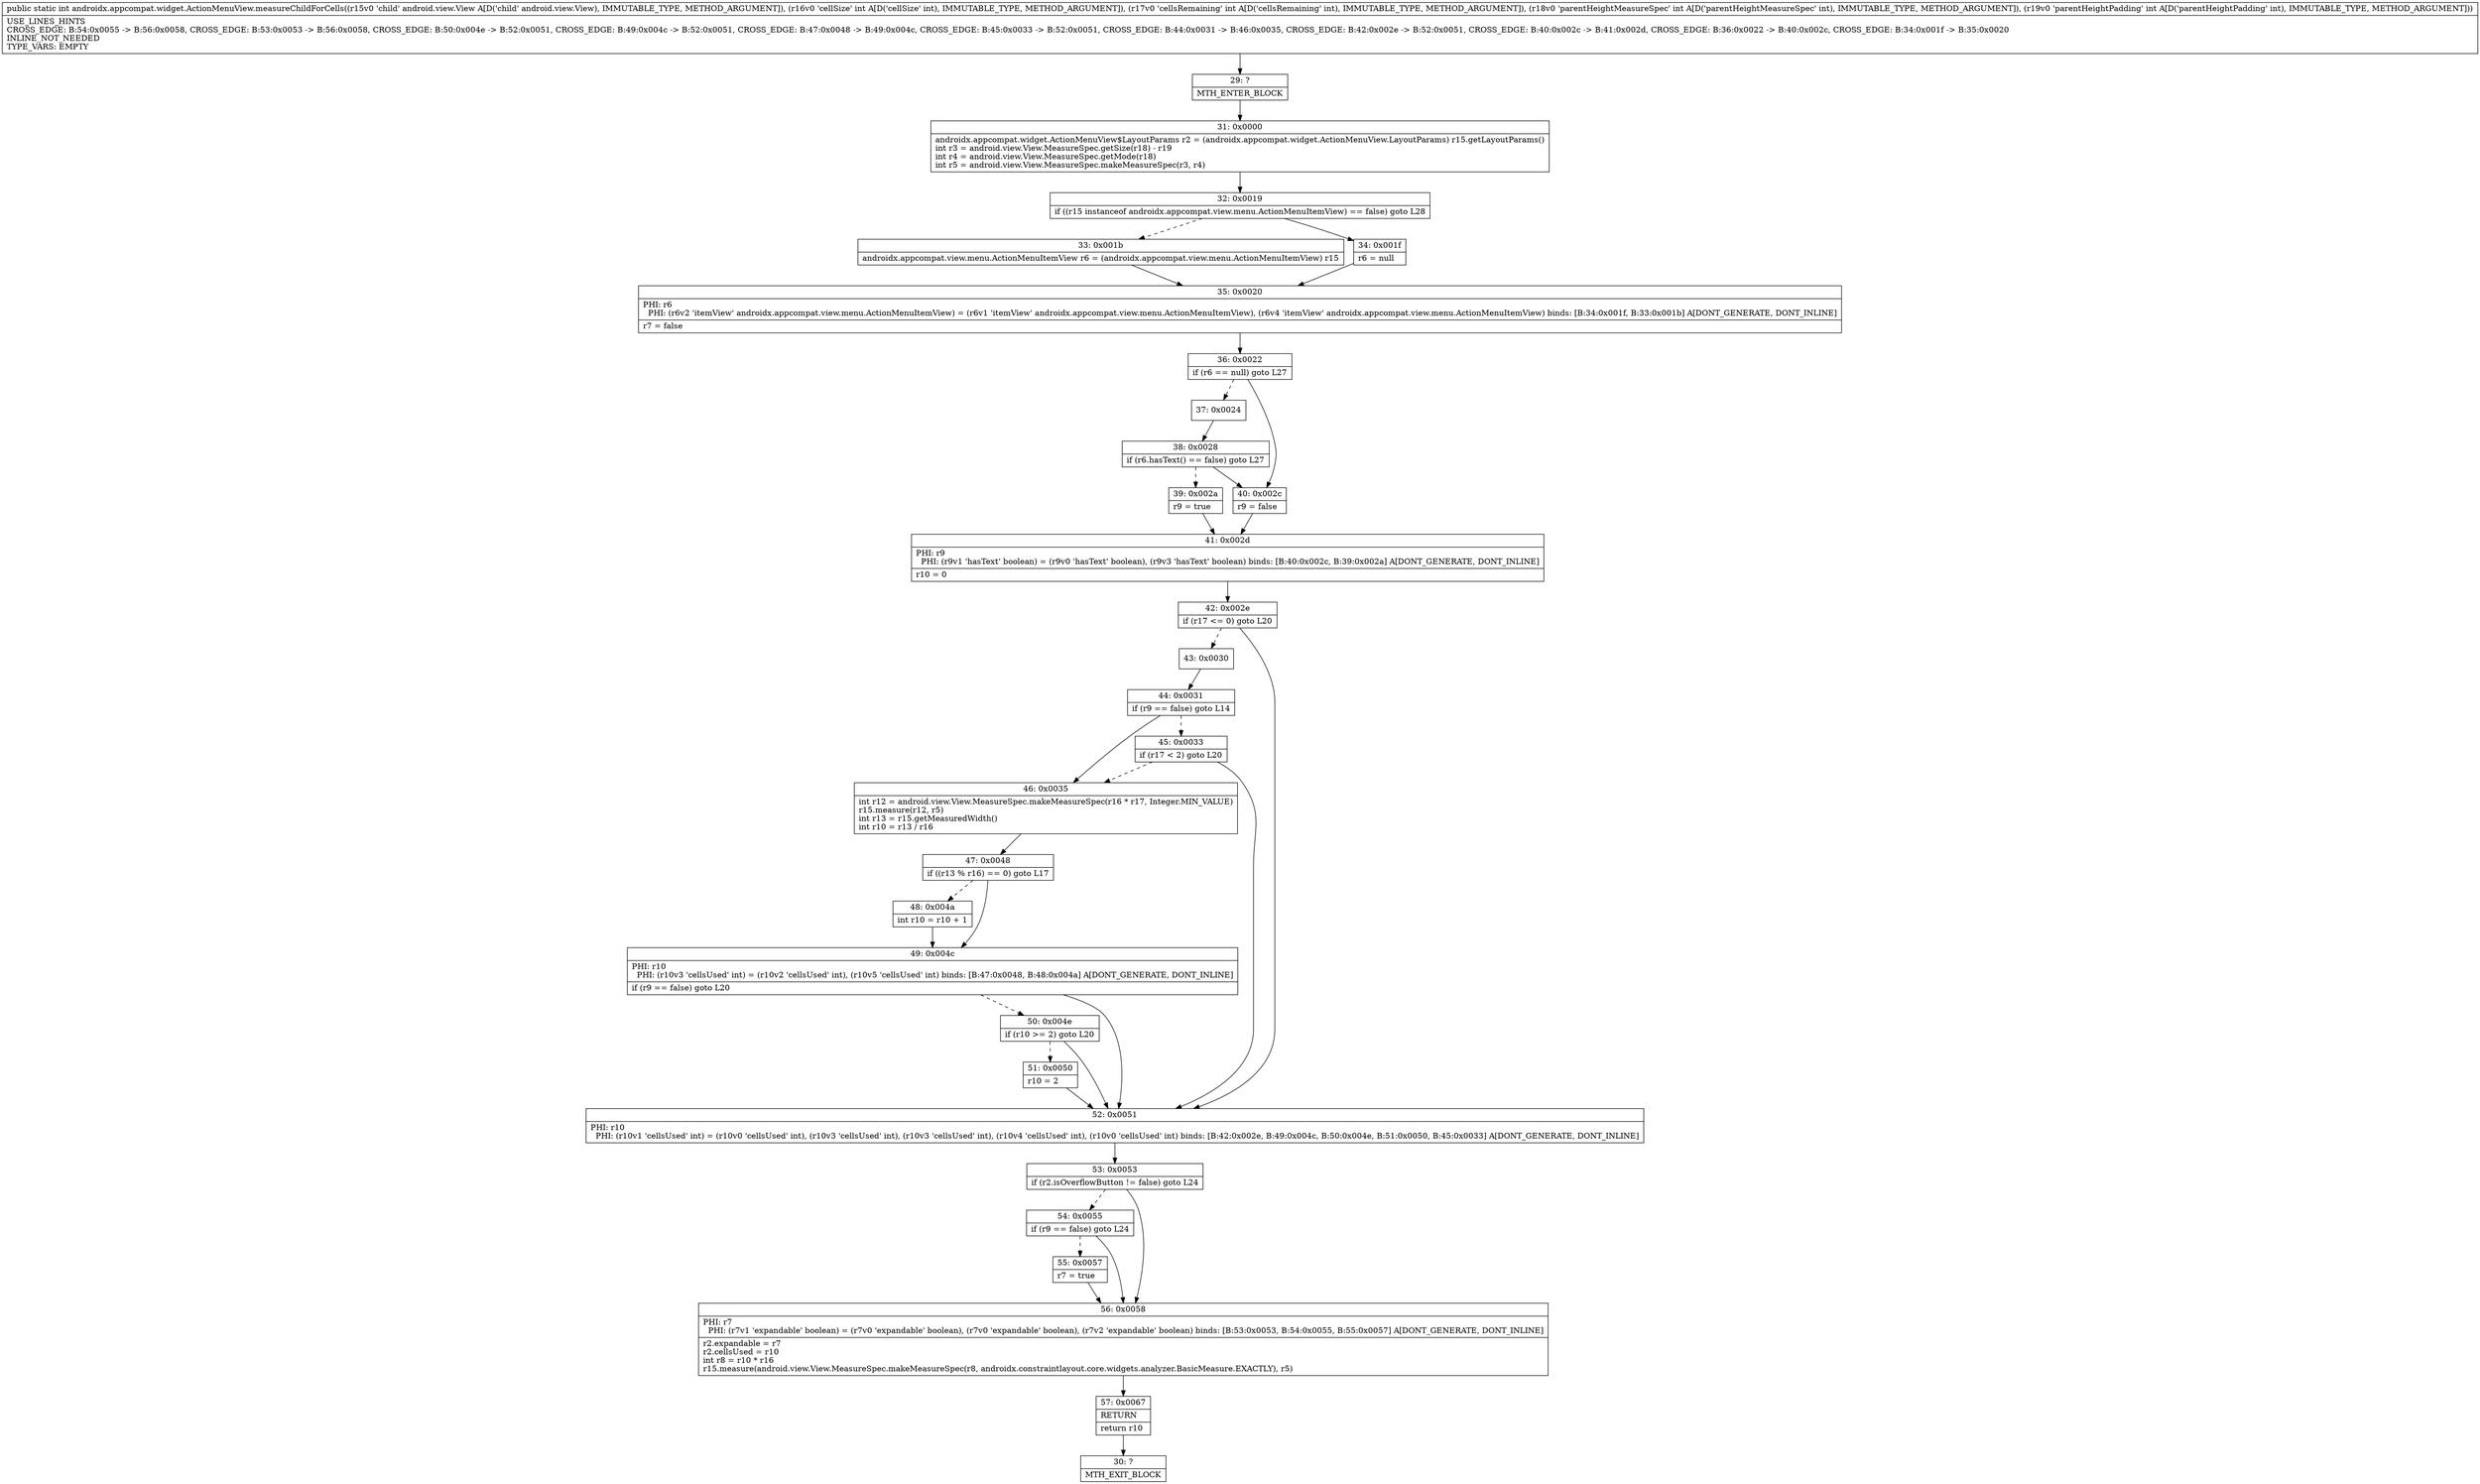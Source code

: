 digraph "CFG forandroidx.appcompat.widget.ActionMenuView.measureChildForCells(Landroid\/view\/View;IIII)I" {
Node_29 [shape=record,label="{29\:\ ?|MTH_ENTER_BLOCK\l}"];
Node_31 [shape=record,label="{31\:\ 0x0000|androidx.appcompat.widget.ActionMenuView$LayoutParams r2 = (androidx.appcompat.widget.ActionMenuView.LayoutParams) r15.getLayoutParams()\lint r3 = android.view.View.MeasureSpec.getSize(r18) \- r19\lint r4 = android.view.View.MeasureSpec.getMode(r18)\lint r5 = android.view.View.MeasureSpec.makeMeasureSpec(r3, r4)\l}"];
Node_32 [shape=record,label="{32\:\ 0x0019|if ((r15 instanceof androidx.appcompat.view.menu.ActionMenuItemView) == false) goto L28\l}"];
Node_33 [shape=record,label="{33\:\ 0x001b|androidx.appcompat.view.menu.ActionMenuItemView r6 = (androidx.appcompat.view.menu.ActionMenuItemView) r15\l}"];
Node_35 [shape=record,label="{35\:\ 0x0020|PHI: r6 \l  PHI: (r6v2 'itemView' androidx.appcompat.view.menu.ActionMenuItemView) = (r6v1 'itemView' androidx.appcompat.view.menu.ActionMenuItemView), (r6v4 'itemView' androidx.appcompat.view.menu.ActionMenuItemView) binds: [B:34:0x001f, B:33:0x001b] A[DONT_GENERATE, DONT_INLINE]\l|r7 = false\l}"];
Node_36 [shape=record,label="{36\:\ 0x0022|if (r6 == null) goto L27\l}"];
Node_37 [shape=record,label="{37\:\ 0x0024}"];
Node_38 [shape=record,label="{38\:\ 0x0028|if (r6.hasText() == false) goto L27\l}"];
Node_39 [shape=record,label="{39\:\ 0x002a|r9 = true\l}"];
Node_41 [shape=record,label="{41\:\ 0x002d|PHI: r9 \l  PHI: (r9v1 'hasText' boolean) = (r9v0 'hasText' boolean), (r9v3 'hasText' boolean) binds: [B:40:0x002c, B:39:0x002a] A[DONT_GENERATE, DONT_INLINE]\l|r10 = 0\l}"];
Node_42 [shape=record,label="{42\:\ 0x002e|if (r17 \<= 0) goto L20\l}"];
Node_43 [shape=record,label="{43\:\ 0x0030}"];
Node_44 [shape=record,label="{44\:\ 0x0031|if (r9 == false) goto L14\l}"];
Node_45 [shape=record,label="{45\:\ 0x0033|if (r17 \< 2) goto L20\l}"];
Node_46 [shape=record,label="{46\:\ 0x0035|int r12 = android.view.View.MeasureSpec.makeMeasureSpec(r16 * r17, Integer.MIN_VALUE)\lr15.measure(r12, r5)\lint r13 = r15.getMeasuredWidth()\lint r10 = r13 \/ r16\l}"];
Node_47 [shape=record,label="{47\:\ 0x0048|if ((r13 % r16) == 0) goto L17\l}"];
Node_48 [shape=record,label="{48\:\ 0x004a|int r10 = r10 + 1\l}"];
Node_49 [shape=record,label="{49\:\ 0x004c|PHI: r10 \l  PHI: (r10v3 'cellsUsed' int) = (r10v2 'cellsUsed' int), (r10v5 'cellsUsed' int) binds: [B:47:0x0048, B:48:0x004a] A[DONT_GENERATE, DONT_INLINE]\l|if (r9 == false) goto L20\l}"];
Node_50 [shape=record,label="{50\:\ 0x004e|if (r10 \>= 2) goto L20\l}"];
Node_51 [shape=record,label="{51\:\ 0x0050|r10 = 2\l}"];
Node_52 [shape=record,label="{52\:\ 0x0051|PHI: r10 \l  PHI: (r10v1 'cellsUsed' int) = (r10v0 'cellsUsed' int), (r10v3 'cellsUsed' int), (r10v3 'cellsUsed' int), (r10v4 'cellsUsed' int), (r10v0 'cellsUsed' int) binds: [B:42:0x002e, B:49:0x004c, B:50:0x004e, B:51:0x0050, B:45:0x0033] A[DONT_GENERATE, DONT_INLINE]\l}"];
Node_53 [shape=record,label="{53\:\ 0x0053|if (r2.isOverflowButton != false) goto L24\l}"];
Node_54 [shape=record,label="{54\:\ 0x0055|if (r9 == false) goto L24\l}"];
Node_55 [shape=record,label="{55\:\ 0x0057|r7 = true\l}"];
Node_56 [shape=record,label="{56\:\ 0x0058|PHI: r7 \l  PHI: (r7v1 'expandable' boolean) = (r7v0 'expandable' boolean), (r7v0 'expandable' boolean), (r7v2 'expandable' boolean) binds: [B:53:0x0053, B:54:0x0055, B:55:0x0057] A[DONT_GENERATE, DONT_INLINE]\l|r2.expandable = r7\lr2.cellsUsed = r10\lint r8 = r10 * r16\lr15.measure(android.view.View.MeasureSpec.makeMeasureSpec(r8, androidx.constraintlayout.core.widgets.analyzer.BasicMeasure.EXACTLY), r5)\l}"];
Node_57 [shape=record,label="{57\:\ 0x0067|RETURN\l|return r10\l}"];
Node_30 [shape=record,label="{30\:\ ?|MTH_EXIT_BLOCK\l}"];
Node_40 [shape=record,label="{40\:\ 0x002c|r9 = false\l}"];
Node_34 [shape=record,label="{34\:\ 0x001f|r6 = null\l}"];
MethodNode[shape=record,label="{public static int androidx.appcompat.widget.ActionMenuView.measureChildForCells((r15v0 'child' android.view.View A[D('child' android.view.View), IMMUTABLE_TYPE, METHOD_ARGUMENT]), (r16v0 'cellSize' int A[D('cellSize' int), IMMUTABLE_TYPE, METHOD_ARGUMENT]), (r17v0 'cellsRemaining' int A[D('cellsRemaining' int), IMMUTABLE_TYPE, METHOD_ARGUMENT]), (r18v0 'parentHeightMeasureSpec' int A[D('parentHeightMeasureSpec' int), IMMUTABLE_TYPE, METHOD_ARGUMENT]), (r19v0 'parentHeightPadding' int A[D('parentHeightPadding' int), IMMUTABLE_TYPE, METHOD_ARGUMENT]))  | USE_LINES_HINTS\lCROSS_EDGE: B:54:0x0055 \-\> B:56:0x0058, CROSS_EDGE: B:53:0x0053 \-\> B:56:0x0058, CROSS_EDGE: B:50:0x004e \-\> B:52:0x0051, CROSS_EDGE: B:49:0x004c \-\> B:52:0x0051, CROSS_EDGE: B:47:0x0048 \-\> B:49:0x004c, CROSS_EDGE: B:45:0x0033 \-\> B:52:0x0051, CROSS_EDGE: B:44:0x0031 \-\> B:46:0x0035, CROSS_EDGE: B:42:0x002e \-\> B:52:0x0051, CROSS_EDGE: B:40:0x002c \-\> B:41:0x002d, CROSS_EDGE: B:36:0x0022 \-\> B:40:0x002c, CROSS_EDGE: B:34:0x001f \-\> B:35:0x0020\lINLINE_NOT_NEEDED\lTYPE_VARS: EMPTY\l}"];
MethodNode -> Node_29;Node_29 -> Node_31;
Node_31 -> Node_32;
Node_32 -> Node_33[style=dashed];
Node_32 -> Node_34;
Node_33 -> Node_35;
Node_35 -> Node_36;
Node_36 -> Node_37[style=dashed];
Node_36 -> Node_40;
Node_37 -> Node_38;
Node_38 -> Node_39[style=dashed];
Node_38 -> Node_40;
Node_39 -> Node_41;
Node_41 -> Node_42;
Node_42 -> Node_43[style=dashed];
Node_42 -> Node_52;
Node_43 -> Node_44;
Node_44 -> Node_45[style=dashed];
Node_44 -> Node_46;
Node_45 -> Node_46[style=dashed];
Node_45 -> Node_52;
Node_46 -> Node_47;
Node_47 -> Node_48[style=dashed];
Node_47 -> Node_49;
Node_48 -> Node_49;
Node_49 -> Node_50[style=dashed];
Node_49 -> Node_52;
Node_50 -> Node_51[style=dashed];
Node_50 -> Node_52;
Node_51 -> Node_52;
Node_52 -> Node_53;
Node_53 -> Node_54[style=dashed];
Node_53 -> Node_56;
Node_54 -> Node_55[style=dashed];
Node_54 -> Node_56;
Node_55 -> Node_56;
Node_56 -> Node_57;
Node_57 -> Node_30;
Node_40 -> Node_41;
Node_34 -> Node_35;
}


